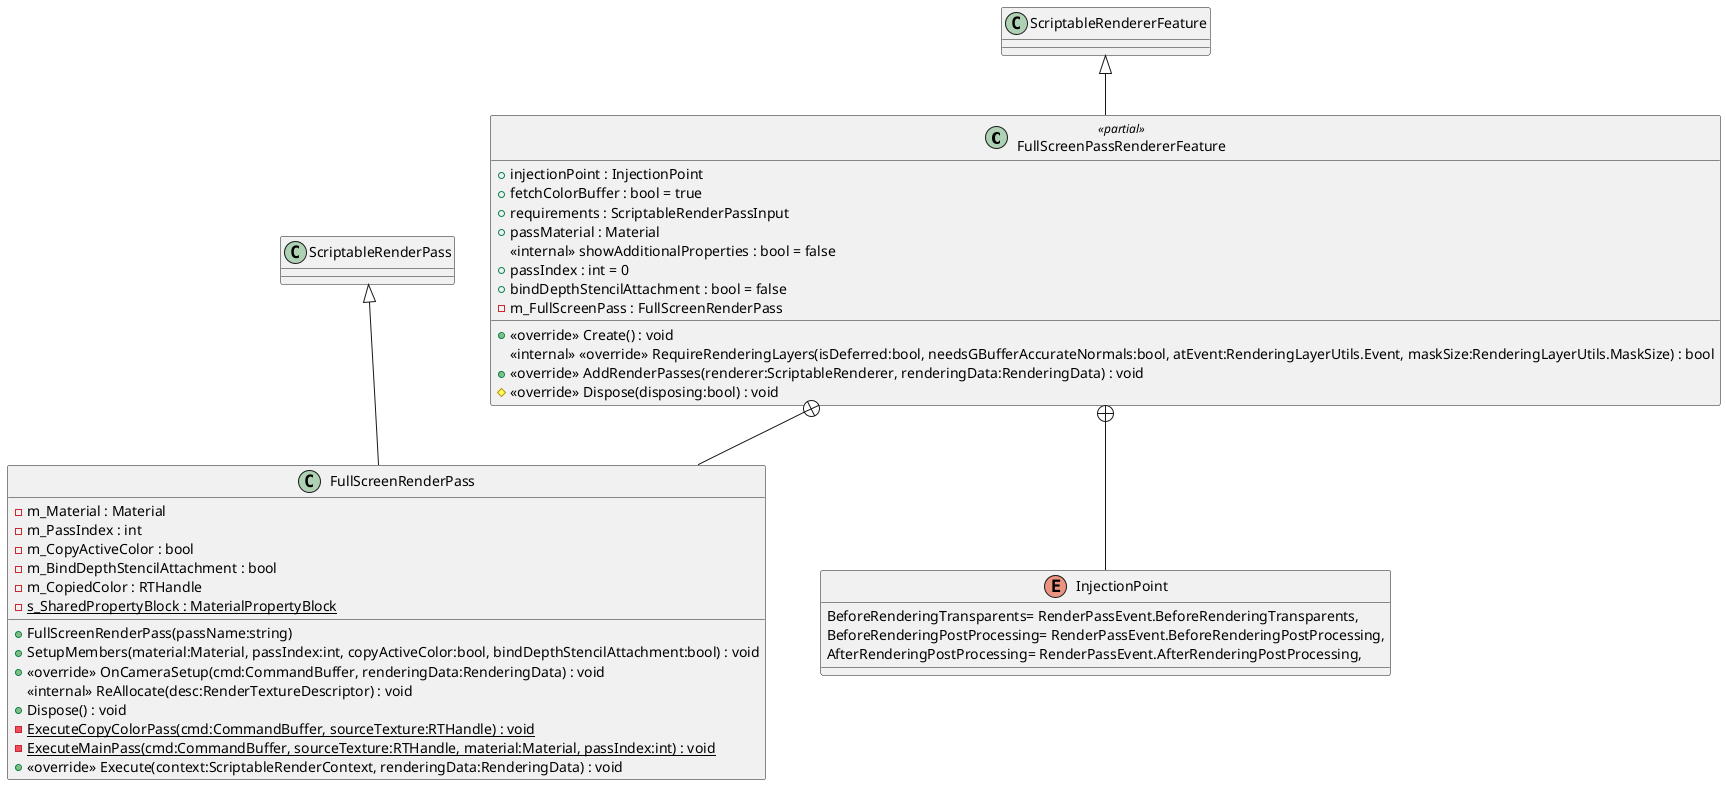 @startuml
class FullScreenPassRendererFeature <<partial>> {
    + injectionPoint : InjectionPoint
    + fetchColorBuffer : bool = true
    + requirements : ScriptableRenderPassInput
    + passMaterial : Material
    <<internal>> showAdditionalProperties : bool = false
    + passIndex : int = 0
    + bindDepthStencilAttachment : bool = false
    - m_FullScreenPass : FullScreenRenderPass
    + <<override>> Create() : void
    <<internal>> <<override>> RequireRenderingLayers(isDeferred:bool, needsGBufferAccurateNormals:bool, atEvent:RenderingLayerUtils.Event, maskSize:RenderingLayerUtils.MaskSize) : bool
    + <<override>> AddRenderPasses(renderer:ScriptableRenderer, renderingData:RenderingData) : void
    # <<override>> Dispose(disposing:bool) : void
}
enum InjectionPoint {
    BeforeRenderingTransparents= RenderPassEvent.BeforeRenderingTransparents,
    BeforeRenderingPostProcessing= RenderPassEvent.BeforeRenderingPostProcessing,
    AfterRenderingPostProcessing= RenderPassEvent.AfterRenderingPostProcessing,
}
class FullScreenRenderPass {
    - m_Material : Material
    - m_PassIndex : int
    - m_CopyActiveColor : bool
    - m_BindDepthStencilAttachment : bool
    - m_CopiedColor : RTHandle
    - {static} s_SharedPropertyBlock : MaterialPropertyBlock
    + FullScreenRenderPass(passName:string)
    + SetupMembers(material:Material, passIndex:int, copyActiveColor:bool, bindDepthStencilAttachment:bool) : void
    + <<override>> OnCameraSetup(cmd:CommandBuffer, renderingData:RenderingData) : void
    <<internal>> ReAllocate(desc:RenderTextureDescriptor) : void
    + Dispose() : void
    - {static} ExecuteCopyColorPass(cmd:CommandBuffer, sourceTexture:RTHandle) : void
    - {static} ExecuteMainPass(cmd:CommandBuffer, sourceTexture:RTHandle, material:Material, passIndex:int) : void
    + <<override>> Execute(context:ScriptableRenderContext, renderingData:RenderingData) : void
}
ScriptableRendererFeature <|-- FullScreenPassRendererFeature
FullScreenPassRendererFeature +-- InjectionPoint
FullScreenPassRendererFeature +-- FullScreenRenderPass
ScriptableRenderPass <|-- FullScreenRenderPass
@enduml
